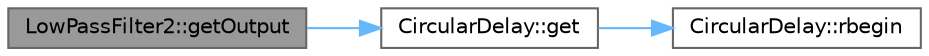 digraph "LowPassFilter2::getOutput"
{
 // LATEX_PDF_SIZE
  bgcolor="transparent";
  edge [fontname=Helvetica,fontsize=10,labelfontname=Helvetica,labelfontsize=10];
  node [fontname=Helvetica,fontsize=10,shape=box,height=0.2,width=0.4];
  rankdir="LR";
  Node1 [id="Node000001",label="LowPassFilter2::getOutput",height=0.2,width=0.4,color="gray40", fillcolor="grey60", style="filled", fontcolor="black",tooltip="Gets the output."];
  Node1 -> Node2 [id="edge3_Node000001_Node000002",color="steelblue1",style="solid",tooltip=" "];
  Node2 [id="Node000002",label="CircularDelay::get",height=0.2,width=0.4,color="grey40", fillcolor="white", style="filled",URL="$classCircularDelay.html#a18051b383e209f0f52779626f5c9d49e",tooltip="With this function you can retrieve a sample from the past."];
  Node2 -> Node3 [id="edge4_Node000002_Node000003",color="steelblue1",style="solid",tooltip=" "];
  Node3 [id="Node000003",label="CircularDelay::rbegin",height=0.2,width=0.4,color="grey40", fillcolor="white", style="filled",URL="$classCircularDelay.html#a45b712d677523479439f9ece87e11054",tooltip=" "];
}
